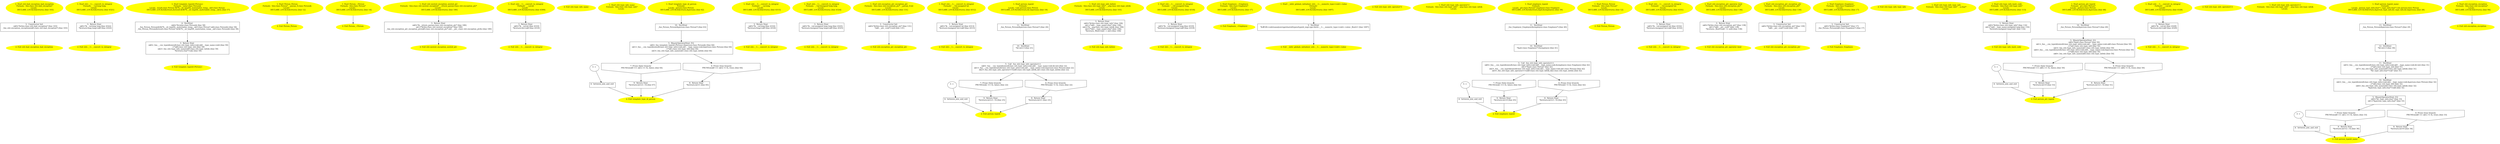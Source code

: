 /* @generated */
digraph iCFG {
"std::bad_exception_bad_exception{_ZNSt13bad_exceptionC1Ev}.ab20095a5beb332f6653ec733b7bf7e2_3" [label="3:  Constructor Init \n   n$0=*&this:class std::bad_exception* [line 103]\n  _fun_std::exception_exception(n$0:class std::bad_exception*) [line 103]\n " shape="box"]
	

	 "std::bad_exception_bad_exception{_ZNSt13bad_exceptionC1Ev}.ab20095a5beb332f6653ec733b7bf7e2_3" -> "std::bad_exception_bad_exception{_ZNSt13bad_exceptionC1Ev}.ab20095a5beb332f6653ec733b7bf7e2_2" ;
"std::bad_exception_bad_exception{_ZNSt13bad_exceptionC1Ev}.ab20095a5beb332f6653ec733b7bf7e2_2" [label="2: Exit std::bad_exception_bad_exception \n  " color=yellow style=filled]
	

"std::bad_exception_bad_exception{_ZNSt13bad_exceptionC1Ev}.ab20095a5beb332f6653ec733b7bf7e2_1" [label="1: Start std::bad_exception_bad_exception\nFormals:  this:class std::bad_exception*\nLocals:  \n   DECLARE_LOCALS(&return); [line 103]\n " color=yellow style=filled]
	

	 "std::bad_exception_bad_exception{_ZNSt13bad_exceptionC1Ev}.ab20095a5beb332f6653ec733b7bf7e2_1" -> "std::bad_exception_bad_exception{_ZNSt13bad_exceptionC1Ev}.ab20095a5beb332f6653ec733b7bf7e2_3" ;
"std::__1::__convert_to_integral{d41d8cd98f00b204e9800998ecf8427e_ZNSt3__121__convert_to_integralEx}.286c3247660b2e1d8184603d8ff6f452_3" [label="3:  Return Stmt \n   n$0=*&__val:long long [line 4322]\n  *&return:long long=n$0 [line 4322]\n " shape="box"]
	

	 "std::__1::__convert_to_integral{d41d8cd98f00b204e9800998ecf8427e_ZNSt3__121__convert_to_integralEx}.286c3247660b2e1d8184603d8ff6f452_3" -> "std::__1::__convert_to_integral{d41d8cd98f00b204e9800998ecf8427e_ZNSt3__121__convert_to_integralEx}.286c3247660b2e1d8184603d8ff6f452_2" ;
"std::__1::__convert_to_integral{d41d8cd98f00b204e9800998ecf8427e_ZNSt3__121__convert_to_integralEx}.286c3247660b2e1d8184603d8ff6f452_2" [label="2: Exit std::__1::__convert_to_integral \n  " color=yellow style=filled]
	

"std::__1::__convert_to_integral{d41d8cd98f00b204e9800998ecf8427e_ZNSt3__121__convert_to_integralEx}.286c3247660b2e1d8184603d8ff6f452_1" [label="1: Start std::__1::__convert_to_integral\nFormals:  __val:long long\nLocals:  \n   DECLARE_LOCALS(&return); [line 4321]\n " color=yellow style=filled]
	

	 "std::__1::__convert_to_integral{d41d8cd98f00b204e9800998ecf8427e_ZNSt3__121__convert_to_integralEx}.286c3247660b2e1d8184603d8ff6f452_1" -> "std::__1::__convert_to_integral{d41d8cd98f00b204e9800998ecf8427e_ZNSt3__121__convert_to_integralEx}.286c3247660b2e1d8184603d8ff6f452_3" ;
"template_typeid<Person>{d41d8cd98f00b204e9800998ecf8427e_Z15template_typeidI6PersonEPKcRKT_}.905b310923716249864512c19562f662_4" [label="4:  DeclStmt \n   n$4=*&value:class Person& [line 58]\n  _fun_Person_Person(&0$?%__sil_tmpSIL_materialize_temp__n$3:class Person*,n$4:class Person&) [line 58]\n  _fun_Person_Person(&result:class Person*,&0$?%__sil_tmpSIL_materialize_temp__n$3:class Person&) [line 58]\n " shape="box"]
	

	 "template_typeid<Person>{d41d8cd98f00b204e9800998ecf8427e_Z15template_typeidI6PersonEPKcRKT_}.905b310923716249864512c19562f662_4" -> "template_typeid<Person>{d41d8cd98f00b204e9800998ecf8427e_Z15template_typeidI6PersonEPKcRKT_}.905b310923716249864512c19562f662_3" ;
"template_typeid<Person>{d41d8cd98f00b204e9800998ecf8427e_Z15template_typeidI6PersonEPKcRKT_}.905b310923716249864512c19562f662_3" [label="3:  Return Stmt \n   n$0=_fun___cxx_typeid(sizeof(class std::type_info):void,n$0.__type_name:void) [line 59]\n  _=*n$0:class std::type_info [line 59]\n  n$2=_fun_std::type_info_name(n$0:class std::type_info&) [line 59]\n  *&return:char*=n$2 [line 59]\n " shape="box"]
	

	 "template_typeid<Person>{d41d8cd98f00b204e9800998ecf8427e_Z15template_typeidI6PersonEPKcRKT_}.905b310923716249864512c19562f662_3" -> "template_typeid<Person>{d41d8cd98f00b204e9800998ecf8427e_Z15template_typeidI6PersonEPKcRKT_}.905b310923716249864512c19562f662_2" ;
"template_typeid<Person>{d41d8cd98f00b204e9800998ecf8427e_Z15template_typeidI6PersonEPKcRKT_}.905b310923716249864512c19562f662_2" [label="2: Exit template_typeid<Person> \n  " color=yellow style=filled]
	

"template_typeid<Person>{d41d8cd98f00b204e9800998ecf8427e_Z15template_typeidI6PersonEPKcRKT_}.905b310923716249864512c19562f662_1" [label="1: Start template_typeid<Person>\nFormals:  value:class Person&\nLocals:  result:class Person 0$?%__sil_tmpSIL_materialize_temp__n$3:class Person \n   DECLARE_LOCALS(&return,&result,&0$?%__sil_tmpSIL_materialize_temp__n$3); [line 57]\n " color=yellow style=filled]
	

	 "template_typeid<Person>{d41d8cd98f00b204e9800998ecf8427e_Z15template_typeidI6PersonEPKcRKT_}.905b310923716249864512c19562f662_1" -> "template_typeid<Person>{d41d8cd98f00b204e9800998ecf8427e_Z15template_typeidI6PersonEPKcRKT_}.905b310923716249864512c19562f662_4" ;
"Person_Person{_ZN6PersonC1ERKS_}.bff7faa25cbdb6a1d25f70cb7912aaca_2" [label="2: Exit Person_Person \n  " color=yellow style=filled]
	

"Person_Person{_ZN6PersonC1ERKS_}.bff7faa25cbdb6a1d25f70cb7912aaca_1" [label="1: Start Person_Person\nFormals:  this:class Person* __param_0:class Person&\nLocals:  \n   DECLARE_LOCALS(&return); [line 12]\n " color=yellow style=filled]
	

	 "Person_Person{_ZN6PersonC1ERKS_}.bff7faa25cbdb6a1d25f70cb7912aaca_1" -> "Person_Person{_ZN6PersonC1ERKS_}.bff7faa25cbdb6a1d25f70cb7912aaca_2" ;
"Person_~Person(_ZN6PersonD0Ev).6d1543c4b90e8aa197231efa0fbc62f1_2" [label="2: Exit Person_~Person \n  " color=yellow style=filled]
	

"Person_~Person(_ZN6PersonD0Ev).6d1543c4b90e8aa197231efa0fbc62f1_1" [label="1: Start Person_~Person\nFormals:  this:class Person*\nLocals:  \n   DECLARE_LOCALS(&return); [line 14]\n " color=yellow style=filled]
	

	 "Person_~Person(_ZN6PersonD0Ev).6d1543c4b90e8aa197231efa0fbc62f1_1" -> "Person_~Person(_ZN6PersonD0Ev).6d1543c4b90e8aa197231efa0fbc62f1_2" ;
"std::nested_exception_nested_ptr(_ZNKSt16nested_exception10nested_ptrEv).12828a0743e5fd75c5b689210764dac7_3" [label="3:  Return Stmt \n   n$0=*&__return_param:class std::exception_ptr* [line 180]\n  n$1=*&this:class std::nested_exception* [line 180]\n  _fun_std::exception_ptr_exception_ptr(n$0:class std::exception_ptr*,n$1.__ptr_:class std::exception_ptr&) [line 180]\n " shape="box"]
	

	 "std::nested_exception_nested_ptr(_ZNKSt16nested_exception10nested_ptrEv).12828a0743e5fd75c5b689210764dac7_3" -> "std::nested_exception_nested_ptr(_ZNKSt16nested_exception10nested_ptrEv).12828a0743e5fd75c5b689210764dac7_2" ;
"std::nested_exception_nested_ptr(_ZNKSt16nested_exception10nested_ptrEv).12828a0743e5fd75c5b689210764dac7_2" [label="2: Exit std::nested_exception_nested_ptr \n  " color=yellow style=filled]
	

"std::nested_exception_nested_ptr(_ZNKSt16nested_exception10nested_ptrEv).12828a0743e5fd75c5b689210764dac7_1" [label="1: Start std::nested_exception_nested_ptr\nFormals:  this:class std::nested_exception* __return_param:class std::exception_ptr*\nLocals:  \n   DECLARE_LOCALS(&return); [line 180]\n " color=yellow style=filled]
	

	 "std::nested_exception_nested_ptr(_ZNKSt16nested_exception10nested_ptrEv).12828a0743e5fd75c5b689210764dac7_1" -> "std::nested_exception_nested_ptr(_ZNKSt16nested_exception10nested_ptrEv).12828a0743e5fd75c5b689210764dac7_3" ;
"std::__1::__convert_to_integral{d41d8cd98f00b204e9800998ecf8427e_ZNSt3__121__convert_to_integralEi}.65bc03ff4b5c7c87c05f0ddf70269c40_3" [label="3:  Return Stmt \n   n$0=*&__val:int [line 4310]\n  *&return:int=n$0 [line 4310]\n " shape="box"]
	

	 "std::__1::__convert_to_integral{d41d8cd98f00b204e9800998ecf8427e_ZNSt3__121__convert_to_integralEi}.65bc03ff4b5c7c87c05f0ddf70269c40_3" -> "std::__1::__convert_to_integral{d41d8cd98f00b204e9800998ecf8427e_ZNSt3__121__convert_to_integralEi}.65bc03ff4b5c7c87c05f0ddf70269c40_2" ;
"std::__1::__convert_to_integral{d41d8cd98f00b204e9800998ecf8427e_ZNSt3__121__convert_to_integralEi}.65bc03ff4b5c7c87c05f0ddf70269c40_2" [label="2: Exit std::__1::__convert_to_integral \n  " color=yellow style=filled]
	

"std::__1::__convert_to_integral{d41d8cd98f00b204e9800998ecf8427e_ZNSt3__121__convert_to_integralEi}.65bc03ff4b5c7c87c05f0ddf70269c40_1" [label="1: Start std::__1::__convert_to_integral\nFormals:  __val:int\nLocals:  \n   DECLARE_LOCALS(&return); [line 4309]\n " color=yellow style=filled]
	

	 "std::__1::__convert_to_integral{d41d8cd98f00b204e9800998ecf8427e_ZNSt3__121__convert_to_integralEi}.65bc03ff4b5c7c87c05f0ddf70269c40_1" -> "std::__1::__convert_to_integral{d41d8cd98f00b204e9800998ecf8427e_ZNSt3__121__convert_to_integralEi}.65bc03ff4b5c7c87c05f0ddf70269c40_3" ;
"std::type_info_name(_ZNKSt9type_info4nameEv).9475b9132cef28db79c2319d95093bcc_2" [label="2: Exit std::type_info_name \n  " color=yellow style=filled]
	

"std::type_info_name(_ZNKSt9type_info4nameEv).9475b9132cef28db79c2319d95093bcc_1" [label="1: Start std::type_info_name\nFormals:  this:class std::type_info*\nLocals:  \n  " color=yellow style=filled]
	

"template_type_id_person{d41d8cd98f00b204e9800998ecf8427e_Z23template_type_id_personv}.154c731fb4cc46eb6a0490070c230d19_10" [label="10:  DeclStmt \n   _fun_Person_Person(&person:class Person*) [line 63]\n " shape="box"]
	

	 "template_type_id_person{d41d8cd98f00b204e9800998ecf8427e_Z23template_type_id_personv}.154c731fb4cc46eb6a0490070c230d19_10" -> "template_type_id_person{d41d8cd98f00b204e9800998ecf8427e_Z23template_type_id_personv}.154c731fb4cc46eb6a0490070c230d19_5" ;
"template_type_id_person{d41d8cd98f00b204e9800998ecf8427e_Z23template_type_id_personv}.154c731fb4cc46eb6a0490070c230d19_9" [label="9:  Return Stmt \n   *&return:int=(1 / 0) [line 67]\n " shape="box"]
	

	 "template_type_id_person{d41d8cd98f00b204e9800998ecf8427e_Z23template_type_id_personv}.154c731fb4cc46eb6a0490070c230d19_9" -> "template_type_id_person{d41d8cd98f00b204e9800998ecf8427e_Z23template_type_id_personv}.154c731fb4cc46eb6a0490070c230d19_2" ;
"template_type_id_person{d41d8cd98f00b204e9800998ecf8427e_Z23template_type_id_personv}.154c731fb4cc46eb6a0490070c230d19_8" [label="8:  Return Stmt \n   *&return:int=1 [line 65]\n " shape="box"]
	

	 "template_type_id_person{d41d8cd98f00b204e9800998ecf8427e_Z23template_type_id_personv}.154c731fb4cc46eb6a0490070c230d19_8" -> "template_type_id_person{d41d8cd98f00b204e9800998ecf8427e_Z23template_type_id_personv}.154c731fb4cc46eb6a0490070c230d19_2" ;
"template_type_id_person{d41d8cd98f00b204e9800998ecf8427e_Z23template_type_id_personv}.154c731fb4cc46eb6a0490070c230d19_7" [label="7: Prune (false branch) \n   PRUNE(((n$0 == n$3) == 0), false); [line 64]\n " shape="invhouse"]
	

	 "template_type_id_person{d41d8cd98f00b204e9800998ecf8427e_Z23template_type_id_personv}.154c731fb4cc46eb6a0490070c230d19_7" -> "template_type_id_person{d41d8cd98f00b204e9800998ecf8427e_Z23template_type_id_personv}.154c731fb4cc46eb6a0490070c230d19_9" ;
"template_type_id_person{d41d8cd98f00b204e9800998ecf8427e_Z23template_type_id_personv}.154c731fb4cc46eb6a0490070c230d19_6" [label="6: Prune (true branch) \n   PRUNE(((n$0 == n$3) != 0), true); [line 64]\n " shape="invhouse"]
	

	 "template_type_id_person{d41d8cd98f00b204e9800998ecf8427e_Z23template_type_id_personv}.154c731fb4cc46eb6a0490070c230d19_6" -> "template_type_id_person{d41d8cd98f00b204e9800998ecf8427e_Z23template_type_id_personv}.154c731fb4cc46eb6a0490070c230d19_8" ;
"template_type_id_person{d41d8cd98f00b204e9800998ecf8427e_Z23template_type_id_personv}.154c731fb4cc46eb6a0490070c230d19_5" [label="5:  BinaryOperatorStmt: EQ \n   n$0=_fun_template_typeid<Person>(&person:class Person&) [line 64]\n  n$1=_fun___cxx_typeid(sizeof(class std::type_info):void,n$1.__type_name:void,&person:class Person) [line 64]\n  _=*n$1:class std::type_info [line 64]\n  n$3=_fun_std::type_info_name(n$1:class std::type_info&) [line 64]\n " shape="box"]
	

	 "template_type_id_person{d41d8cd98f00b204e9800998ecf8427e_Z23template_type_id_personv}.154c731fb4cc46eb6a0490070c230d19_5" -> "template_type_id_person{d41d8cd98f00b204e9800998ecf8427e_Z23template_type_id_personv}.154c731fb4cc46eb6a0490070c230d19_6" ;
	 "template_type_id_person{d41d8cd98f00b204e9800998ecf8427e_Z23template_type_id_personv}.154c731fb4cc46eb6a0490070c230d19_5" -> "template_type_id_person{d41d8cd98f00b204e9800998ecf8427e_Z23template_type_id_personv}.154c731fb4cc46eb6a0490070c230d19_7" ;
"template_type_id_person{d41d8cd98f00b204e9800998ecf8427e_Z23template_type_id_personv}.154c731fb4cc46eb6a0490070c230d19_4" [label="4:  between_join_and_exit \n  " shape="box"]
	

	 "template_type_id_person{d41d8cd98f00b204e9800998ecf8427e_Z23template_type_id_personv}.154c731fb4cc46eb6a0490070c230d19_4" -> "template_type_id_person{d41d8cd98f00b204e9800998ecf8427e_Z23template_type_id_personv}.154c731fb4cc46eb6a0490070c230d19_2" ;
"template_type_id_person{d41d8cd98f00b204e9800998ecf8427e_Z23template_type_id_personv}.154c731fb4cc46eb6a0490070c230d19_3" [label="3: + \n  " ]
	

	 "template_type_id_person{d41d8cd98f00b204e9800998ecf8427e_Z23template_type_id_personv}.154c731fb4cc46eb6a0490070c230d19_3" -> "template_type_id_person{d41d8cd98f00b204e9800998ecf8427e_Z23template_type_id_personv}.154c731fb4cc46eb6a0490070c230d19_4" ;
"template_type_id_person{d41d8cd98f00b204e9800998ecf8427e_Z23template_type_id_personv}.154c731fb4cc46eb6a0490070c230d19_2" [label="2: Exit template_type_id_person \n  " color=yellow style=filled]
	

"template_type_id_person{d41d8cd98f00b204e9800998ecf8427e_Z23template_type_id_personv}.154c731fb4cc46eb6a0490070c230d19_1" [label="1: Start template_type_id_person\nFormals: \nLocals:  person:class Person \n   DECLARE_LOCALS(&return,&person); [line 62]\n " color=yellow style=filled]
	

	 "template_type_id_person{d41d8cd98f00b204e9800998ecf8427e_Z23template_type_id_personv}.154c731fb4cc46eb6a0490070c230d19_1" -> "template_type_id_person{d41d8cd98f00b204e9800998ecf8427e_Z23template_type_id_personv}.154c731fb4cc46eb6a0490070c230d19_10" ;
"std::__1::__convert_to_integral{d41d8cd98f00b204e9800998ecf8427e_ZNSt3__121__convert_to_integralEl}.a4872a5a50db0df00a8a22cb8a916d21_3" [label="3:  Return Stmt \n   n$0=*&__val:long [line 4316]\n  *&return:long=n$0 [line 4316]\n " shape="box"]
	

	 "std::__1::__convert_to_integral{d41d8cd98f00b204e9800998ecf8427e_ZNSt3__121__convert_to_integralEl}.a4872a5a50db0df00a8a22cb8a916d21_3" -> "std::__1::__convert_to_integral{d41d8cd98f00b204e9800998ecf8427e_ZNSt3__121__convert_to_integralEl}.a4872a5a50db0df00a8a22cb8a916d21_2" ;
"std::__1::__convert_to_integral{d41d8cd98f00b204e9800998ecf8427e_ZNSt3__121__convert_to_integralEl}.a4872a5a50db0df00a8a22cb8a916d21_2" [label="2: Exit std::__1::__convert_to_integral \n  " color=yellow style=filled]
	

"std::__1::__convert_to_integral{d41d8cd98f00b204e9800998ecf8427e_ZNSt3__121__convert_to_integralEl}.a4872a5a50db0df00a8a22cb8a916d21_1" [label="1: Start std::__1::__convert_to_integral\nFormals:  __val:long\nLocals:  \n   DECLARE_LOCALS(&return); [line 4315]\n " color=yellow style=filled]
	

	 "std::__1::__convert_to_integral{d41d8cd98f00b204e9800998ecf8427e_ZNSt3__121__convert_to_integralEl}.a4872a5a50db0df00a8a22cb8a916d21_1" -> "std::__1::__convert_to_integral{d41d8cd98f00b204e9800998ecf8427e_ZNSt3__121__convert_to_integralEl}.a4872a5a50db0df00a8a22cb8a916d21_3" ;
"std::__1::__convert_to_integral{d41d8cd98f00b204e9800998ecf8427e_ZNSt3__121__convert_to_integralEy}.107767dea09906200ae3ba4020266a5f_3" [label="3:  Return Stmt \n   n$0=*&__val:unsigned long long [line 4325]\n  *&return:unsigned long long=n$0 [line 4325]\n " shape="box"]
	

	 "std::__1::__convert_to_integral{d41d8cd98f00b204e9800998ecf8427e_ZNSt3__121__convert_to_integralEy}.107767dea09906200ae3ba4020266a5f_3" -> "std::__1::__convert_to_integral{d41d8cd98f00b204e9800998ecf8427e_ZNSt3__121__convert_to_integralEy}.107767dea09906200ae3ba4020266a5f_2" ;
"std::__1::__convert_to_integral{d41d8cd98f00b204e9800998ecf8427e_ZNSt3__121__convert_to_integralEy}.107767dea09906200ae3ba4020266a5f_2" [label="2: Exit std::__1::__convert_to_integral \n  " color=yellow style=filled]
	

"std::__1::__convert_to_integral{d41d8cd98f00b204e9800998ecf8427e_ZNSt3__121__convert_to_integralEy}.107767dea09906200ae3ba4020266a5f_1" [label="1: Start std::__1::__convert_to_integral\nFormals:  __val:unsigned long long\nLocals:  \n   DECLARE_LOCALS(&return); [line 4324]\n " color=yellow style=filled]
	

	 "std::__1::__convert_to_integral{d41d8cd98f00b204e9800998ecf8427e_ZNSt3__121__convert_to_integralEy}.107767dea09906200ae3ba4020266a5f_1" -> "std::__1::__convert_to_integral{d41d8cd98f00b204e9800998ecf8427e_ZNSt3__121__convert_to_integralEy}.107767dea09906200ae3ba4020266a5f_3" ;
"std::exception_ptr_exception_ptr{_ZNSt13exception_ptrC1EDn}.19d4da1cf9eeb4045287e4acc86a971c_3" [label="3:  Constructor Init \n   n$0=*&this:class std::exception_ptr* [line 131]\n  *n$0.__ptr_:void*=null [line 131]\n " shape="box"]
	

	 "std::exception_ptr_exception_ptr{_ZNSt13exception_ptrC1EDn}.19d4da1cf9eeb4045287e4acc86a971c_3" -> "std::exception_ptr_exception_ptr{_ZNSt13exception_ptrC1EDn}.19d4da1cf9eeb4045287e4acc86a971c_2" ;
"std::exception_ptr_exception_ptr{_ZNSt13exception_ptrC1EDn}.19d4da1cf9eeb4045287e4acc86a971c_2" [label="2: Exit std::exception_ptr_exception_ptr \n  " color=yellow style=filled]
	

"std::exception_ptr_exception_ptr{_ZNSt13exception_ptrC1EDn}.19d4da1cf9eeb4045287e4acc86a971c_1" [label="1: Start std::exception_ptr_exception_ptr\nFormals:  this:class std::exception_ptr* __param_0:int\nLocals:  \n   DECLARE_LOCALS(&return); [line 131]\n " color=yellow style=filled]
	

	 "std::exception_ptr_exception_ptr{_ZNSt13exception_ptrC1EDn}.19d4da1cf9eeb4045287e4acc86a971c_1" -> "std::exception_ptr_exception_ptr{_ZNSt13exception_ptrC1EDn}.19d4da1cf9eeb4045287e4acc86a971c_3" ;
"std::__1::__convert_to_integral{d41d8cd98f00b204e9800998ecf8427e_ZNSt3__121__convert_to_integralEj}.c1ea8052a0274e72f3c3e5e76298d994_3" [label="3:  Return Stmt \n   n$0=*&__val:unsigned int [line 4313]\n  *&return:unsigned int=n$0 [line 4313]\n " shape="box"]
	

	 "std::__1::__convert_to_integral{d41d8cd98f00b204e9800998ecf8427e_ZNSt3__121__convert_to_integralEj}.c1ea8052a0274e72f3c3e5e76298d994_3" -> "std::__1::__convert_to_integral{d41d8cd98f00b204e9800998ecf8427e_ZNSt3__121__convert_to_integralEj}.c1ea8052a0274e72f3c3e5e76298d994_2" ;
"std::__1::__convert_to_integral{d41d8cd98f00b204e9800998ecf8427e_ZNSt3__121__convert_to_integralEj}.c1ea8052a0274e72f3c3e5e76298d994_2" [label="2: Exit std::__1::__convert_to_integral \n  " color=yellow style=filled]
	

"std::__1::__convert_to_integral{d41d8cd98f00b204e9800998ecf8427e_ZNSt3__121__convert_to_integralEj}.c1ea8052a0274e72f3c3e5e76298d994_1" [label="1: Start std::__1::__convert_to_integral\nFormals:  __val:unsigned int\nLocals:  \n   DECLARE_LOCALS(&return); [line 4312]\n " color=yellow style=filled]
	

	 "std::__1::__convert_to_integral{d41d8cd98f00b204e9800998ecf8427e_ZNSt3__121__convert_to_integralEj}.c1ea8052a0274e72f3c3e5e76298d994_1" -> "std::__1::__convert_to_integral{d41d8cd98f00b204e9800998ecf8427e_ZNSt3__121__convert_to_integralEj}.c1ea8052a0274e72f3c3e5e76298d994_3" ;
"person_typeid{d41d8cd98f00b204e9800998ecf8427e_Z13person_typeidv}.947f8ab92cf92615282cb8a1dc21e1db_11" [label="11:  DeclStmt \n   _fun_Person_Person(&person:class Person*) [line 20]\n " shape="box"]
	

	 "person_typeid{d41d8cd98f00b204e9800998ecf8427e_Z13person_typeidv}.947f8ab92cf92615282cb8a1dc21e1db_11" -> "person_typeid{d41d8cd98f00b204e9800998ecf8427e_Z13person_typeidv}.947f8ab92cf92615282cb8a1dc21e1db_10" ;
"person_typeid{d41d8cd98f00b204e9800998ecf8427e_Z13person_typeidv}.947f8ab92cf92615282cb8a1dc21e1db_10" [label="10:  DeclStmt \n   *&t:int=3 [line 21]\n " shape="box"]
	

	 "person_typeid{d41d8cd98f00b204e9800998ecf8427e_Z13person_typeidv}.947f8ab92cf92615282cb8a1dc21e1db_10" -> "person_typeid{d41d8cd98f00b204e9800998ecf8427e_Z13person_typeidv}.947f8ab92cf92615282cb8a1dc21e1db_5" ;
"person_typeid{d41d8cd98f00b204e9800998ecf8427e_Z13person_typeidv}.947f8ab92cf92615282cb8a1dc21e1db_9" [label="9:  Return Stmt \n   *&return:int=(1 / 0) [line 25]\n " shape="box"]
	

	 "person_typeid{d41d8cd98f00b204e9800998ecf8427e_Z13person_typeidv}.947f8ab92cf92615282cb8a1dc21e1db_9" -> "person_typeid{d41d8cd98f00b204e9800998ecf8427e_Z13person_typeidv}.947f8ab92cf92615282cb8a1dc21e1db_2" ;
"person_typeid{d41d8cd98f00b204e9800998ecf8427e_Z13person_typeidv}.947f8ab92cf92615282cb8a1dc21e1db_8" [label="8:  Return Stmt \n   *&return:int=1 [line 23]\n " shape="box"]
	

	 "person_typeid{d41d8cd98f00b204e9800998ecf8427e_Z13person_typeidv}.947f8ab92cf92615282cb8a1dc21e1db_8" -> "person_typeid{d41d8cd98f00b204e9800998ecf8427e_Z13person_typeidv}.947f8ab92cf92615282cb8a1dc21e1db_2" ;
"person_typeid{d41d8cd98f00b204e9800998ecf8427e_Z13person_typeidv}.947f8ab92cf92615282cb8a1dc21e1db_7" [label="7: Prune (false branch) \n   PRUNE((n$2 == 0), false); [line 22]\n " shape="invhouse"]
	

	 "person_typeid{d41d8cd98f00b204e9800998ecf8427e_Z13person_typeidv}.947f8ab92cf92615282cb8a1dc21e1db_7" -> "person_typeid{d41d8cd98f00b204e9800998ecf8427e_Z13person_typeidv}.947f8ab92cf92615282cb8a1dc21e1db_9" ;
"person_typeid{d41d8cd98f00b204e9800998ecf8427e_Z13person_typeidv}.947f8ab92cf92615282cb8a1dc21e1db_6" [label="6: Prune (true branch) \n   PRUNE((n$2 != 0), true); [line 22]\n " shape="invhouse"]
	

	 "person_typeid{d41d8cd98f00b204e9800998ecf8427e_Z13person_typeidv}.947f8ab92cf92615282cb8a1dc21e1db_6" -> "person_typeid{d41d8cd98f00b204e9800998ecf8427e_Z13person_typeidv}.947f8ab92cf92615282cb8a1dc21e1db_8" ;
"person_typeid{d41d8cd98f00b204e9800998ecf8427e_Z13person_typeidv}.947f8ab92cf92615282cb8a1dc21e1db_5" [label="5:  Call _fun_std::type_info_operator== \n   n$0=_fun___cxx_typeid(sizeof(class std::type_info):void,n$0.__type_name:void,&t:int) [line 22]\n  n$1=_fun___cxx_typeid(sizeof(class std::type_info):void,n$1.__type_name:void,&person:class Person) [line 22]\n  n$2=_fun_std::type_info_operator==(n$0:class std::type_info&,n$1:class std::type_info&) [line 22]\n " shape="box"]
	

	 "person_typeid{d41d8cd98f00b204e9800998ecf8427e_Z13person_typeidv}.947f8ab92cf92615282cb8a1dc21e1db_5" -> "person_typeid{d41d8cd98f00b204e9800998ecf8427e_Z13person_typeidv}.947f8ab92cf92615282cb8a1dc21e1db_6" ;
	 "person_typeid{d41d8cd98f00b204e9800998ecf8427e_Z13person_typeidv}.947f8ab92cf92615282cb8a1dc21e1db_5" -> "person_typeid{d41d8cd98f00b204e9800998ecf8427e_Z13person_typeidv}.947f8ab92cf92615282cb8a1dc21e1db_7" ;
"person_typeid{d41d8cd98f00b204e9800998ecf8427e_Z13person_typeidv}.947f8ab92cf92615282cb8a1dc21e1db_4" [label="4:  between_join_and_exit \n  " shape="box"]
	

	 "person_typeid{d41d8cd98f00b204e9800998ecf8427e_Z13person_typeidv}.947f8ab92cf92615282cb8a1dc21e1db_4" -> "person_typeid{d41d8cd98f00b204e9800998ecf8427e_Z13person_typeidv}.947f8ab92cf92615282cb8a1dc21e1db_2" ;
"person_typeid{d41d8cd98f00b204e9800998ecf8427e_Z13person_typeidv}.947f8ab92cf92615282cb8a1dc21e1db_3" [label="3: + \n  " ]
	

	 "person_typeid{d41d8cd98f00b204e9800998ecf8427e_Z13person_typeidv}.947f8ab92cf92615282cb8a1dc21e1db_3" -> "person_typeid{d41d8cd98f00b204e9800998ecf8427e_Z13person_typeidv}.947f8ab92cf92615282cb8a1dc21e1db_4" ;
"person_typeid{d41d8cd98f00b204e9800998ecf8427e_Z13person_typeidv}.947f8ab92cf92615282cb8a1dc21e1db_2" [label="2: Exit person_typeid \n  " color=yellow style=filled]
	

"person_typeid{d41d8cd98f00b204e9800998ecf8427e_Z13person_typeidv}.947f8ab92cf92615282cb8a1dc21e1db_1" [label="1: Start person_typeid\nFormals: \nLocals:  t:int person:class Person \n   DECLARE_LOCALS(&return,&t,&person); [line 19]\n " color=yellow style=filled]
	

	 "person_typeid{d41d8cd98f00b204e9800998ecf8427e_Z13person_typeidv}.947f8ab92cf92615282cb8a1dc21e1db_1" -> "person_typeid{d41d8cd98f00b204e9800998ecf8427e_Z13person_typeidv}.947f8ab92cf92615282cb8a1dc21e1db_11" ;
"std::type_info_before(_ZNKSt9type_info6beforeERKS_).dc2365171f5e9140ffae023fccef2da0_3" [label="3:  Return Stmt \n   n$0=*&this:class std::type_info* [line 106]\n  n$1=*n$0.__type_name:char* [line 106]\n  n$2=*&__arg:class std::type_info& [line 106]\n  n$3=*n$2.__type_name:char* [line 106]\n  *&return:_Bool=(n$1 < n$3) [line 106]\n " shape="box"]
	

	 "std::type_info_before(_ZNKSt9type_info6beforeERKS_).dc2365171f5e9140ffae023fccef2da0_3" -> "std::type_info_before(_ZNKSt9type_info6beforeERKS_).dc2365171f5e9140ffae023fccef2da0_2" ;
"std::type_info_before(_ZNKSt9type_info6beforeERKS_).dc2365171f5e9140ffae023fccef2da0_2" [label="2: Exit std::type_info_before \n  " color=yellow style=filled]
	

"std::type_info_before(_ZNKSt9type_info6beforeERKS_).dc2365171f5e9140ffae023fccef2da0_1" [label="1: Start std::type_info_before\nFormals:  this:class std::type_info* __arg:class std::type_info&\nLocals:  \n   DECLARE_LOCALS(&return); [line 103]\n " color=yellow style=filled]
	

	 "std::type_info_before(_ZNKSt9type_info6beforeERKS_).dc2365171f5e9140ffae023fccef2da0_1" -> "std::type_info_before(_ZNKSt9type_info6beforeERKS_).dc2365171f5e9140ffae023fccef2da0_3" ;
"std::__1::__convert_to_integral{d41d8cd98f00b204e9800998ecf8427e_ZNSt3__121__convert_to_integralEm}.8aa64ebbd1a4ca322418eee8c80dfd72_3" [label="3:  Return Stmt \n   n$0=*&__val:unsigned long [line 4319]\n  *&return:unsigned long=n$0 [line 4319]\n " shape="box"]
	

	 "std::__1::__convert_to_integral{d41d8cd98f00b204e9800998ecf8427e_ZNSt3__121__convert_to_integralEm}.8aa64ebbd1a4ca322418eee8c80dfd72_3" -> "std::__1::__convert_to_integral{d41d8cd98f00b204e9800998ecf8427e_ZNSt3__121__convert_to_integralEm}.8aa64ebbd1a4ca322418eee8c80dfd72_2" ;
"std::__1::__convert_to_integral{d41d8cd98f00b204e9800998ecf8427e_ZNSt3__121__convert_to_integralEm}.8aa64ebbd1a4ca322418eee8c80dfd72_2" [label="2: Exit std::__1::__convert_to_integral \n  " color=yellow style=filled]
	

"std::__1::__convert_to_integral{d41d8cd98f00b204e9800998ecf8427e_ZNSt3__121__convert_to_integralEm}.8aa64ebbd1a4ca322418eee8c80dfd72_1" [label="1: Start std::__1::__convert_to_integral\nFormals:  __val:unsigned long\nLocals:  \n   DECLARE_LOCALS(&return); [line 4318]\n " color=yellow style=filled]
	

	 "std::__1::__convert_to_integral{d41d8cd98f00b204e9800998ecf8427e_ZNSt3__121__convert_to_integralEm}.8aa64ebbd1a4ca322418eee8c80dfd72_1" -> "std::__1::__convert_to_integral{d41d8cd98f00b204e9800998ecf8427e_ZNSt3__121__convert_to_integralEm}.8aa64ebbd1a4ca322418eee8c80dfd72_3" ;
"Employee_~Employee(_ZN6PersonD0Ev).74f3bba15ec35ceae1c235a49d9fbfbd_2" [label="2: Exit Employee_~Employee \n  " color=yellow style=filled]
	

"Employee_~Employee(_ZN6PersonD0Ev).74f3bba15ec35ceae1c235a49d9fbfbd_1" [label="1: Start Employee_~Employee\nFormals:  this:class Employee*\nLocals:  \n   DECLARE_LOCALS(&return); [line 17]\n " color=yellow style=filled]
	

	 "Employee_~Employee(_ZN6PersonD0Ev).74f3bba15ec35ceae1c235a49d9fbfbd_1" -> "Employee_~Employee(_ZN6PersonD0Ev).74f3bba15ec35ceae1c235a49d9fbfbd_2" ;
"__infer_globals_initializer_std::__1::__numeric_type<void>::value.57c383a785ca57f6432142c6cac8d773_3" [label="3:  DeclStmt \n   *&#GB<codetoanalyze/cpp/shared/types/typeid_expr.cpp>$std::__1::__numeric_type<void>::value:_Bool=1 [line 1697]\n " shape="box"]
	

	 "__infer_globals_initializer_std::__1::__numeric_type<void>::value.57c383a785ca57f6432142c6cac8d773_3" -> "__infer_globals_initializer_std::__1::__numeric_type<void>::value.57c383a785ca57f6432142c6cac8d773_2" ;
"__infer_globals_initializer_std::__1::__numeric_type<void>::value.57c383a785ca57f6432142c6cac8d773_2" [label="2: Exit __infer_globals_initializer_std::__1::__numeric_type<void>::value \n  " color=yellow style=filled]
	

"__infer_globals_initializer_std::__1::__numeric_type<void>::value.57c383a785ca57f6432142c6cac8d773_1" [label="1: Start __infer_globals_initializer_std::__1::__numeric_type<void>::value\nFormals: \nLocals:  \n   DECLARE_LOCALS(&return); [line 1697]\n " color=yellow style=filled]
	

	 "__infer_globals_initializer_std::__1::__numeric_type<void>::value.57c383a785ca57f6432142c6cac8d773_1" -> "__infer_globals_initializer_std::__1::__numeric_type<void>::value.57c383a785ca57f6432142c6cac8d773_3" ;
"std::type_info_operator!=(_ZNKSt9type_infoneERKS_).16d0b521ed5f4f7105eca4b3e651b321_2" [label="2: Exit std::type_info_operator!= \n  " color=yellow style=filled]
	

"std::type_info_operator!=(_ZNKSt9type_infoneERKS_).16d0b521ed5f4f7105eca4b3e651b321_1" [label="1: Start std::type_info_operator!=\nFormals:  this:class std::type_info* __arg:class std::type_info&\nLocals:  \n  " color=yellow style=filled]
	

"employee_typeid{d41d8cd98f00b204e9800998ecf8427e_Z15employee_typeidv}.a6ddf647ca3a238463e9f2e7a00357ed_11" [label="11:  DeclStmt \n   _fun_Employee_Employee(&employee:class Employee*) [line 40]\n " shape="box"]
	

	 "employee_typeid{d41d8cd98f00b204e9800998ecf8427e_Z15employee_typeidv}.a6ddf647ca3a238463e9f2e7a00357ed_11" -> "employee_typeid{d41d8cd98f00b204e9800998ecf8427e_Z15employee_typeidv}.a6ddf647ca3a238463e9f2e7a00357ed_10" ;
"employee_typeid{d41d8cd98f00b204e9800998ecf8427e_Z15employee_typeidv}.a6ddf647ca3a238463e9f2e7a00357ed_10" [label="10:  DeclStmt \n   *&ptr:class Employee*=&employee [line 41]\n " shape="box"]
	

	 "employee_typeid{d41d8cd98f00b204e9800998ecf8427e_Z15employee_typeidv}.a6ddf647ca3a238463e9f2e7a00357ed_10" -> "employee_typeid{d41d8cd98f00b204e9800998ecf8427e_Z15employee_typeidv}.a6ddf647ca3a238463e9f2e7a00357ed_5" ;
"employee_typeid{d41d8cd98f00b204e9800998ecf8427e_Z15employee_typeidv}.a6ddf647ca3a238463e9f2e7a00357ed_9" [label="9:  Return Stmt \n   *&return:int=0 [line 45]\n " shape="box"]
	

	 "employee_typeid{d41d8cd98f00b204e9800998ecf8427e_Z15employee_typeidv}.a6ddf647ca3a238463e9f2e7a00357ed_9" -> "employee_typeid{d41d8cd98f00b204e9800998ecf8427e_Z15employee_typeidv}.a6ddf647ca3a238463e9f2e7a00357ed_2" ;
"employee_typeid{d41d8cd98f00b204e9800998ecf8427e_Z15employee_typeidv}.a6ddf647ca3a238463e9f2e7a00357ed_8" [label="8:  Return Stmt \n   *&return:int=(1 / 0) [line 43]\n " shape="box"]
	

	 "employee_typeid{d41d8cd98f00b204e9800998ecf8427e_Z15employee_typeidv}.a6ddf647ca3a238463e9f2e7a00357ed_8" -> "employee_typeid{d41d8cd98f00b204e9800998ecf8427e_Z15employee_typeidv}.a6ddf647ca3a238463e9f2e7a00357ed_2" ;
"employee_typeid{d41d8cd98f00b204e9800998ecf8427e_Z15employee_typeidv}.a6ddf647ca3a238463e9f2e7a00357ed_7" [label="7: Prune (false branch) \n   PRUNE((n$3 == 0), false); [line 42]\n " shape="invhouse"]
	

	 "employee_typeid{d41d8cd98f00b204e9800998ecf8427e_Z15employee_typeidv}.a6ddf647ca3a238463e9f2e7a00357ed_7" -> "employee_typeid{d41d8cd98f00b204e9800998ecf8427e_Z15employee_typeidv}.a6ddf647ca3a238463e9f2e7a00357ed_9" ;
"employee_typeid{d41d8cd98f00b204e9800998ecf8427e_Z15employee_typeidv}.a6ddf647ca3a238463e9f2e7a00357ed_6" [label="6: Prune (true branch) \n   PRUNE((n$3 != 0), true); [line 42]\n " shape="invhouse"]
	

	 "employee_typeid{d41d8cd98f00b204e9800998ecf8427e_Z15employee_typeidv}.a6ddf647ca3a238463e9f2e7a00357ed_6" -> "employee_typeid{d41d8cd98f00b204e9800998ecf8427e_Z15employee_typeidv}.a6ddf647ca3a238463e9f2e7a00357ed_8" ;
"employee_typeid{d41d8cd98f00b204e9800998ecf8427e_Z15employee_typeidv}.a6ddf647ca3a238463e9f2e7a00357ed_5" [label="5:  Call _fun_std::type_info_operator== \n   n$0=_fun___cxx_typeid(sizeof(class std::type_info):void,n$0.__type_name:void,&employee:class Employee) [line 42]\n  n$1=*&ptr:class Person* [line 42]\n  n$2=_fun___cxx_typeid(sizeof(class std::type_info):void,n$2.__type_name:void,n$1:class Person) [line 42]\n  n$3=_fun_std::type_info_operator==(n$0:class std::type_info&,n$2:class std::type_info&) [line 42]\n " shape="box"]
	

	 "employee_typeid{d41d8cd98f00b204e9800998ecf8427e_Z15employee_typeidv}.a6ddf647ca3a238463e9f2e7a00357ed_5" -> "employee_typeid{d41d8cd98f00b204e9800998ecf8427e_Z15employee_typeidv}.a6ddf647ca3a238463e9f2e7a00357ed_6" ;
	 "employee_typeid{d41d8cd98f00b204e9800998ecf8427e_Z15employee_typeidv}.a6ddf647ca3a238463e9f2e7a00357ed_5" -> "employee_typeid{d41d8cd98f00b204e9800998ecf8427e_Z15employee_typeidv}.a6ddf647ca3a238463e9f2e7a00357ed_7" ;
"employee_typeid{d41d8cd98f00b204e9800998ecf8427e_Z15employee_typeidv}.a6ddf647ca3a238463e9f2e7a00357ed_4" [label="4:  between_join_and_exit \n  " shape="box"]
	

	 "employee_typeid{d41d8cd98f00b204e9800998ecf8427e_Z15employee_typeidv}.a6ddf647ca3a238463e9f2e7a00357ed_4" -> "employee_typeid{d41d8cd98f00b204e9800998ecf8427e_Z15employee_typeidv}.a6ddf647ca3a238463e9f2e7a00357ed_2" ;
"employee_typeid{d41d8cd98f00b204e9800998ecf8427e_Z15employee_typeidv}.a6ddf647ca3a238463e9f2e7a00357ed_3" [label="3: + \n  " ]
	

	 "employee_typeid{d41d8cd98f00b204e9800998ecf8427e_Z15employee_typeidv}.a6ddf647ca3a238463e9f2e7a00357ed_3" -> "employee_typeid{d41d8cd98f00b204e9800998ecf8427e_Z15employee_typeidv}.a6ddf647ca3a238463e9f2e7a00357ed_4" ;
"employee_typeid{d41d8cd98f00b204e9800998ecf8427e_Z15employee_typeidv}.a6ddf647ca3a238463e9f2e7a00357ed_2" [label="2: Exit employee_typeid \n  " color=yellow style=filled]
	

"employee_typeid{d41d8cd98f00b204e9800998ecf8427e_Z15employee_typeidv}.a6ddf647ca3a238463e9f2e7a00357ed_1" [label="1: Start employee_typeid\nFormals: \nLocals:  ptr:class Person* employee:class Employee \n   DECLARE_LOCALS(&return,&ptr,&employee); [line 39]\n " color=yellow style=filled]
	

	 "employee_typeid{d41d8cd98f00b204e9800998ecf8427e_Z15employee_typeidv}.a6ddf647ca3a238463e9f2e7a00357ed_1" -> "employee_typeid{d41d8cd98f00b204e9800998ecf8427e_Z15employee_typeidv}.a6ddf647ca3a238463e9f2e7a00357ed_11" ;
"Person_Person{_ZN6PersonC1Ev}.eae7ac90d0b106ac1ffce8f205a2d898_2" [label="2: Exit Person_Person \n  " color=yellow style=filled]
	

"Person_Person{_ZN6PersonC1Ev}.eae7ac90d0b106ac1ffce8f205a2d898_1" [label="1: Start Person_Person\nFormals:  this:class Person*\nLocals:  \n   DECLARE_LOCALS(&return); [line 12]\n " color=yellow style=filled]
	

	 "Person_Person{_ZN6PersonC1Ev}.eae7ac90d0b106ac1ffce8f205a2d898_1" -> "Person_Person{_ZN6PersonC1Ev}.eae7ac90d0b106ac1ffce8f205a2d898_2" ;
"std::__1::__convert_to_integral{d41d8cd98f00b204e9800998ecf8427e_ZNSt3__121__convert_to_integralEo}.ea63971267d44b573f5b71db4f63f67c_3" [label="3:  Return Stmt \n   n$0=*&__val:unsigned int [line 4332]\n  *&return:unsigned int=n$0 [line 4332]\n " shape="box"]
	

	 "std::__1::__convert_to_integral{d41d8cd98f00b204e9800998ecf8427e_ZNSt3__121__convert_to_integralEo}.ea63971267d44b573f5b71db4f63f67c_3" -> "std::__1::__convert_to_integral{d41d8cd98f00b204e9800998ecf8427e_ZNSt3__121__convert_to_integralEo}.ea63971267d44b573f5b71db4f63f67c_2" ;
"std::__1::__convert_to_integral{d41d8cd98f00b204e9800998ecf8427e_ZNSt3__121__convert_to_integralEo}.ea63971267d44b573f5b71db4f63f67c_2" [label="2: Exit std::__1::__convert_to_integral \n  " color=yellow style=filled]
	

"std::__1::__convert_to_integral{d41d8cd98f00b204e9800998ecf8427e_ZNSt3__121__convert_to_integralEo}.ea63971267d44b573f5b71db4f63f67c_1" [label="1: Start std::__1::__convert_to_integral\nFormals:  __val:unsigned int\nLocals:  \n   DECLARE_LOCALS(&return); [line 4331]\n " color=yellow style=filled]
	

	 "std::__1::__convert_to_integral{d41d8cd98f00b204e9800998ecf8427e_ZNSt3__121__convert_to_integralEo}.ea63971267d44b573f5b71db4f63f67c_1" -> "std::__1::__convert_to_integral{d41d8cd98f00b204e9800998ecf8427e_ZNSt3__121__convert_to_integralEo}.ea63971267d44b573f5b71db4f63f67c_3" ;
"std::exception_ptr_operator_bool(_ZNKSt13exception_ptrcvbEv).c9db5a2ded6ab67a25c6ff043ae93f6b_3" [label="3:  Return Stmt \n   n$0=*&this:class std::exception_ptr* [line 138]\n  n$1=*n$0.__ptr_:void* [line 138]\n  *&return:_Bool=(n$1 != null) [line 138]\n " shape="box"]
	

	 "std::exception_ptr_operator_bool(_ZNKSt13exception_ptrcvbEv).c9db5a2ded6ab67a25c6ff043ae93f6b_3" -> "std::exception_ptr_operator_bool(_ZNKSt13exception_ptrcvbEv).c9db5a2ded6ab67a25c6ff043ae93f6b_2" ;
"std::exception_ptr_operator_bool(_ZNKSt13exception_ptrcvbEv).c9db5a2ded6ab67a25c6ff043ae93f6b_2" [label="2: Exit std::exception_ptr_operator_bool \n  " color=yellow style=filled]
	

"std::exception_ptr_operator_bool(_ZNKSt13exception_ptrcvbEv).c9db5a2ded6ab67a25c6ff043ae93f6b_1" [label="1: Start std::exception_ptr_operator_bool\nFormals:  this:class std::exception_ptr*\nLocals:  \n   DECLARE_LOCALS(&return); [line 136]\n " color=yellow style=filled]
	

	 "std::exception_ptr_operator_bool(_ZNKSt13exception_ptrcvbEv).c9db5a2ded6ab67a25c6ff043ae93f6b_1" -> "std::exception_ptr_operator_bool(_ZNKSt13exception_ptrcvbEv).c9db5a2ded6ab67a25c6ff043ae93f6b_3" ;
"std::exception_ptr_exception_ptr{_ZNSt13exception_ptrC1Ev}.b75c8b23eb693a539de1c8e713bd6159_3" [label="3:  Constructor Init \n   n$0=*&this:class std::exception_ptr* [line 130]\n  *n$0.__ptr_:void*=null [line 130]\n " shape="box"]
	

	 "std::exception_ptr_exception_ptr{_ZNSt13exception_ptrC1Ev}.b75c8b23eb693a539de1c8e713bd6159_3" -> "std::exception_ptr_exception_ptr{_ZNSt13exception_ptrC1Ev}.b75c8b23eb693a539de1c8e713bd6159_2" ;
"std::exception_ptr_exception_ptr{_ZNSt13exception_ptrC1Ev}.b75c8b23eb693a539de1c8e713bd6159_2" [label="2: Exit std::exception_ptr_exception_ptr \n  " color=yellow style=filled]
	

"std::exception_ptr_exception_ptr{_ZNSt13exception_ptrC1Ev}.b75c8b23eb693a539de1c8e713bd6159_1" [label="1: Start std::exception_ptr_exception_ptr\nFormals:  this:class std::exception_ptr*\nLocals:  \n   DECLARE_LOCALS(&return); [line 130]\n " color=yellow style=filled]
	

	 "std::exception_ptr_exception_ptr{_ZNSt13exception_ptrC1Ev}.b75c8b23eb693a539de1c8e713bd6159_1" -> "std::exception_ptr_exception_ptr{_ZNSt13exception_ptrC1Ev}.b75c8b23eb693a539de1c8e713bd6159_3" ;
"Employee_Employee{_ZN8EmployeeC1Ev}.8b47d9020cb20c3e26cb30f5dc973de0_3" [label="3:  Constructor Init \n   n$0=*&this:class Employee* [line 17]\n  _fun_Person_Person(n$0:class Employee*) [line 17]\n " shape="box"]
	

	 "Employee_Employee{_ZN8EmployeeC1Ev}.8b47d9020cb20c3e26cb30f5dc973de0_3" -> "Employee_Employee{_ZN8EmployeeC1Ev}.8b47d9020cb20c3e26cb30f5dc973de0_2" ;
"Employee_Employee{_ZN8EmployeeC1Ev}.8b47d9020cb20c3e26cb30f5dc973de0_2" [label="2: Exit Employee_Employee \n  " color=yellow style=filled]
	

"Employee_Employee{_ZN8EmployeeC1Ev}.8b47d9020cb20c3e26cb30f5dc973de0_1" [label="1: Start Employee_Employee\nFormals:  this:class Employee*\nLocals:  \n   DECLARE_LOCALS(&return); [line 17]\n " color=yellow style=filled]
	

	 "Employee_Employee{_ZN8EmployeeC1Ev}.8b47d9020cb20c3e26cb30f5dc973de0_1" -> "Employee_Employee{_ZN8EmployeeC1Ev}.8b47d9020cb20c3e26cb30f5dc973de0_3" ;
"std::type_info_type_info{_ZNSt9type_infoC1EPKc}.a2eb9aea818117ad3086a671d89f134d_2" [label="2: Exit std::type_info_type_info \n  " color=yellow style=filled]
	

"std::type_info_type_info{_ZNSt9type_infoC1EPKc}.a2eb9aea818117ad3086a671d89f134d_1" [label="1: Start std::type_info_type_info\nFormals:  this:class std::type_info* __n:char*\nLocals:  \n  " color=yellow style=filled]
	

"std::type_info_hash_code(_ZNKSt9type_info9hash_codeEv).7cc885ab73e68bba8f410b0cb1cdb687_3" [label="3:  Return Stmt \n   n$0=*&this:class std::type_info* [line 116]\n  n$1=*n$0.__type_name:unsigned long [line 116]\n  *&return:unsigned long=n$1 [line 116]\n " shape="box"]
	

	 "std::type_info_hash_code(_ZNKSt9type_info9hash_codeEv).7cc885ab73e68bba8f410b0cb1cdb687_3" -> "std::type_info_hash_code(_ZNKSt9type_info9hash_codeEv).7cc885ab73e68bba8f410b0cb1cdb687_2" ;
"std::type_info_hash_code(_ZNKSt9type_info9hash_codeEv).7cc885ab73e68bba8f410b0cb1cdb687_2" [label="2: Exit std::type_info_hash_code \n  " color=yellow style=filled]
	

"std::type_info_hash_code(_ZNKSt9type_info9hash_codeEv).7cc885ab73e68bba8f410b0cb1cdb687_1" [label="1: Start std::type_info_hash_code\nFormals:  this:class std::type_info*\nLocals:  \n   DECLARE_LOCALS(&return); [line 113]\n " color=yellow style=filled]
	

	 "std::type_info_hash_code(_ZNKSt9type_info9hash_codeEv).7cc885ab73e68bba8f410b0cb1cdb687_1" -> "std::type_info_hash_code(_ZNKSt9type_info9hash_codeEv).7cc885ab73e68bba8f410b0cb1cdb687_3" ;
"person_ptr_typeid{d41d8cd98f00b204e9800998ecf8427e_Z17person_ptr_typeidP6Person}.6bb28dca3178f0fdd15c7c17fa602118_10" [label="10:  DeclStmt \n   _fun_Person_Person(&person:class Person*) [line 49]\n " shape="box"]
	

	 "person_ptr_typeid{d41d8cd98f00b204e9800998ecf8427e_Z17person_ptr_typeidP6Person}.6bb28dca3178f0fdd15c7c17fa602118_10" -> "person_ptr_typeid{d41d8cd98f00b204e9800998ecf8427e_Z17person_ptr_typeidP6Person}.6bb28dca3178f0fdd15c7c17fa602118_5" ;
"person_ptr_typeid{d41d8cd98f00b204e9800998ecf8427e_Z17person_ptr_typeidP6Person}.6bb28dca3178f0fdd15c7c17fa602118_9" [label="9:  Return Stmt \n   *&return:int=0 [line 53]\n " shape="box"]
	

	 "person_ptr_typeid{d41d8cd98f00b204e9800998ecf8427e_Z17person_ptr_typeidP6Person}.6bb28dca3178f0fdd15c7c17fa602118_9" -> "person_ptr_typeid{d41d8cd98f00b204e9800998ecf8427e_Z17person_ptr_typeidP6Person}.6bb28dca3178f0fdd15c7c17fa602118_2" ;
"person_ptr_typeid{d41d8cd98f00b204e9800998ecf8427e_Z17person_ptr_typeidP6Person}.6bb28dca3178f0fdd15c7c17fa602118_8" [label="8:  Return Stmt \n   *&return:int=(1 / 0) [line 51]\n " shape="box"]
	

	 "person_ptr_typeid{d41d8cd98f00b204e9800998ecf8427e_Z17person_ptr_typeidP6Person}.6bb28dca3178f0fdd15c7c17fa602118_8" -> "person_ptr_typeid{d41d8cd98f00b204e9800998ecf8427e_Z17person_ptr_typeidP6Person}.6bb28dca3178f0fdd15c7c17fa602118_2" ;
"person_ptr_typeid{d41d8cd98f00b204e9800998ecf8427e_Z17person_ptr_typeidP6Person}.6bb28dca3178f0fdd15c7c17fa602118_7" [label="7: Prune (false branch) \n   PRUNE(((n$3 == n$6) == 0), false); [line 50]\n " shape="invhouse"]
	

	 "person_ptr_typeid{d41d8cd98f00b204e9800998ecf8427e_Z17person_ptr_typeidP6Person}.6bb28dca3178f0fdd15c7c17fa602118_7" -> "person_ptr_typeid{d41d8cd98f00b204e9800998ecf8427e_Z17person_ptr_typeidP6Person}.6bb28dca3178f0fdd15c7c17fa602118_9" ;
"person_ptr_typeid{d41d8cd98f00b204e9800998ecf8427e_Z17person_ptr_typeidP6Person}.6bb28dca3178f0fdd15c7c17fa602118_6" [label="6: Prune (true branch) \n   PRUNE(((n$3 == n$6) != 0), true); [line 50]\n " shape="invhouse"]
	

	 "person_ptr_typeid{d41d8cd98f00b204e9800998ecf8427e_Z17person_ptr_typeidP6Person}.6bb28dca3178f0fdd15c7c17fa602118_6" -> "person_ptr_typeid{d41d8cd98f00b204e9800998ecf8427e_Z17person_ptr_typeidP6Person}.6bb28dca3178f0fdd15c7c17fa602118_8" ;
"person_ptr_typeid{d41d8cd98f00b204e9800998ecf8427e_Z17person_ptr_typeidP6Person}.6bb28dca3178f0fdd15c7c17fa602118_5" [label="5:  BinaryOperatorStmt: EQ \n   n$0=*&ptr:class Person* [line 50]\n  n$1=_fun___cxx_typeid(sizeof(class std::type_info):void,n$1.__type_name:void,n$0:class Person) [line 50]\n  _=*n$1:class std::type_info [line 50]\n  n$3=_fun_std::type_info_name(n$1:class std::type_info&) [line 50]\n  n$4=_fun___cxx_typeid(sizeof(class std::type_info):void,n$4.__type_name:void,&person:class Person) [line 50]\n  _=*n$4:class std::type_info [line 50]\n  n$6=_fun_std::type_info_name(n$4:class std::type_info&) [line 50]\n " shape="box"]
	

	 "person_ptr_typeid{d41d8cd98f00b204e9800998ecf8427e_Z17person_ptr_typeidP6Person}.6bb28dca3178f0fdd15c7c17fa602118_5" -> "person_ptr_typeid{d41d8cd98f00b204e9800998ecf8427e_Z17person_ptr_typeidP6Person}.6bb28dca3178f0fdd15c7c17fa602118_6" ;
	 "person_ptr_typeid{d41d8cd98f00b204e9800998ecf8427e_Z17person_ptr_typeidP6Person}.6bb28dca3178f0fdd15c7c17fa602118_5" -> "person_ptr_typeid{d41d8cd98f00b204e9800998ecf8427e_Z17person_ptr_typeidP6Person}.6bb28dca3178f0fdd15c7c17fa602118_7" ;
"person_ptr_typeid{d41d8cd98f00b204e9800998ecf8427e_Z17person_ptr_typeidP6Person}.6bb28dca3178f0fdd15c7c17fa602118_4" [label="4:  between_join_and_exit \n  " shape="box"]
	

	 "person_ptr_typeid{d41d8cd98f00b204e9800998ecf8427e_Z17person_ptr_typeidP6Person}.6bb28dca3178f0fdd15c7c17fa602118_4" -> "person_ptr_typeid{d41d8cd98f00b204e9800998ecf8427e_Z17person_ptr_typeidP6Person}.6bb28dca3178f0fdd15c7c17fa602118_2" ;
"person_ptr_typeid{d41d8cd98f00b204e9800998ecf8427e_Z17person_ptr_typeidP6Person}.6bb28dca3178f0fdd15c7c17fa602118_3" [label="3: + \n  " ]
	

	 "person_ptr_typeid{d41d8cd98f00b204e9800998ecf8427e_Z17person_ptr_typeidP6Person}.6bb28dca3178f0fdd15c7c17fa602118_3" -> "person_ptr_typeid{d41d8cd98f00b204e9800998ecf8427e_Z17person_ptr_typeidP6Person}.6bb28dca3178f0fdd15c7c17fa602118_4" ;
"person_ptr_typeid{d41d8cd98f00b204e9800998ecf8427e_Z17person_ptr_typeidP6Person}.6bb28dca3178f0fdd15c7c17fa602118_2" [label="2: Exit person_ptr_typeid \n  " color=yellow style=filled]
	

"person_ptr_typeid{d41d8cd98f00b204e9800998ecf8427e_Z17person_ptr_typeidP6Person}.6bb28dca3178f0fdd15c7c17fa602118_1" [label="1: Start person_ptr_typeid\nFormals:  ptr:class Person*\nLocals:  person:class Person \n   DECLARE_LOCALS(&return,&person); [line 48]\n " color=yellow style=filled]
	

	 "person_ptr_typeid{d41d8cd98f00b204e9800998ecf8427e_Z17person_ptr_typeidP6Person}.6bb28dca3178f0fdd15c7c17fa602118_1" -> "person_ptr_typeid{d41d8cd98f00b204e9800998ecf8427e_Z17person_ptr_typeidP6Person}.6bb28dca3178f0fdd15c7c17fa602118_10" ;
"std::__1::__convert_to_integral{d41d8cd98f00b204e9800998ecf8427e_ZNSt3__121__convert_to_integralEn}.eb349199a034880b323b3efc14338a06_3" [label="3:  Return Stmt \n   n$0=*&__val:int [line 4329]\n  *&return:int=n$0 [line 4329]\n " shape="box"]
	

	 "std::__1::__convert_to_integral{d41d8cd98f00b204e9800998ecf8427e_ZNSt3__121__convert_to_integralEn}.eb349199a034880b323b3efc14338a06_3" -> "std::__1::__convert_to_integral{d41d8cd98f00b204e9800998ecf8427e_ZNSt3__121__convert_to_integralEn}.eb349199a034880b323b3efc14338a06_2" ;
"std::__1::__convert_to_integral{d41d8cd98f00b204e9800998ecf8427e_ZNSt3__121__convert_to_integralEn}.eb349199a034880b323b3efc14338a06_2" [label="2: Exit std::__1::__convert_to_integral \n  " color=yellow style=filled]
	

"std::__1::__convert_to_integral{d41d8cd98f00b204e9800998ecf8427e_ZNSt3__121__convert_to_integralEn}.eb349199a034880b323b3efc14338a06_1" [label="1: Start std::__1::__convert_to_integral\nFormals:  __val:int\nLocals:  \n   DECLARE_LOCALS(&return); [line 4328]\n " color=yellow style=filled]
	

	 "std::__1::__convert_to_integral{d41d8cd98f00b204e9800998ecf8427e_ZNSt3__121__convert_to_integralEn}.eb349199a034880b323b3efc14338a06_1" -> "std::__1::__convert_to_integral{d41d8cd98f00b204e9800998ecf8427e_ZNSt3__121__convert_to_integralEn}.eb349199a034880b323b3efc14338a06_3" ;
"std::type_info_operator==(_ZNKSt9type_infoeqERKS_).b62e92e835af6bcd446392ed0eae9b35_2" [label="2: Exit std::type_info_operator== \n  " color=yellow style=filled]
	

"std::type_info_operator==(_ZNKSt9type_infoeqERKS_).b62e92e835af6bcd446392ed0eae9b35_1" [label="1: Start std::type_info_operator==\nFormals:  this:class std::type_info* __arg:class std::type_info&\nLocals:  \n  " color=yellow style=filled]
	

"person_typeid_name{d41d8cd98f00b204e9800998ecf8427e_Z18person_typeid_namev}.ed91b5fad1922824bdb5d0027ea8b3ff_13" [label="13:  DeclStmt \n   _fun_Person_Person(&person:class Person*) [line 29]\n " shape="box"]
	

	 "person_typeid_name{d41d8cd98f00b204e9800998ecf8427e_Z18person_typeid_namev}.ed91b5fad1922824bdb5d0027ea8b3ff_13" -> "person_typeid_name{d41d8cd98f00b204e9800998ecf8427e_Z18person_typeid_namev}.ed91b5fad1922824bdb5d0027ea8b3ff_12" ;
"person_typeid_name{d41d8cd98f00b204e9800998ecf8427e_Z18person_typeid_namev}.ed91b5fad1922824bdb5d0027ea8b3ff_12" [label="12:  DeclStmt \n   *&t:int=3 [line 30]\n " shape="box"]
	

	 "person_typeid_name{d41d8cd98f00b204e9800998ecf8427e_Z18person_typeid_namev}.ed91b5fad1922824bdb5d0027ea8b3ff_12" -> "person_typeid_name{d41d8cd98f00b204e9800998ecf8427e_Z18person_typeid_namev}.ed91b5fad1922824bdb5d0027ea8b3ff_11" ;
"person_typeid_name{d41d8cd98f00b204e9800998ecf8427e_Z18person_typeid_namev}.ed91b5fad1922824bdb5d0027ea8b3ff_11" [label="11:  DeclStmt \n   n$5=_fun___cxx_typeid(sizeof(class std::type_info):void,n$5.__type_name:void,&t:int) [line 31]\n  _=*n$5:class std::type_info [line 31]\n  n$7=_fun_std::type_info_name(n$5:class std::type_info&) [line 31]\n  *&t_type_info:char*=n$7 [line 31]\n " shape="box"]
	

	 "person_typeid_name{d41d8cd98f00b204e9800998ecf8427e_Z18person_typeid_namev}.ed91b5fad1922824bdb5d0027ea8b3ff_11" -> "person_typeid_name{d41d8cd98f00b204e9800998ecf8427e_Z18person_typeid_namev}.ed91b5fad1922824bdb5d0027ea8b3ff_10" ;
"person_typeid_name{d41d8cd98f00b204e9800998ecf8427e_Z18person_typeid_namev}.ed91b5fad1922824bdb5d0027ea8b3ff_10" [label="10:  DeclStmt \n   n$2=_fun___cxx_typeid(sizeof(class std::type_info):void,n$2.__type_name:void,&person:class Person) [line 32]\n  _=*n$2:class std::type_info [line 32]\n  n$4=_fun_std::type_info_name(n$2:class std::type_info&) [line 32]\n  *&person_type_info:char*=n$4 [line 32]\n " shape="box"]
	

	 "person_typeid_name{d41d8cd98f00b204e9800998ecf8427e_Z18person_typeid_namev}.ed91b5fad1922824bdb5d0027ea8b3ff_10" -> "person_typeid_name{d41d8cd98f00b204e9800998ecf8427e_Z18person_typeid_namev}.ed91b5fad1922824bdb5d0027ea8b3ff_5" ;
"person_typeid_name{d41d8cd98f00b204e9800998ecf8427e_Z18person_typeid_namev}.ed91b5fad1922824bdb5d0027ea8b3ff_9" [label="9:  Return Stmt \n   *&return:int=(1 / 0) [line 36]\n " shape="box"]
	

	 "person_typeid_name{d41d8cd98f00b204e9800998ecf8427e_Z18person_typeid_namev}.ed91b5fad1922824bdb5d0027ea8b3ff_9" -> "person_typeid_name{d41d8cd98f00b204e9800998ecf8427e_Z18person_typeid_namev}.ed91b5fad1922824bdb5d0027ea8b3ff_2" ;
"person_typeid_name{d41d8cd98f00b204e9800998ecf8427e_Z18person_typeid_namev}.ed91b5fad1922824bdb5d0027ea8b3ff_8" [label="8:  Return Stmt \n   *&return:int=0 [line 34]\n " shape="box"]
	

	 "person_typeid_name{d41d8cd98f00b204e9800998ecf8427e_Z18person_typeid_namev}.ed91b5fad1922824bdb5d0027ea8b3ff_8" -> "person_typeid_name{d41d8cd98f00b204e9800998ecf8427e_Z18person_typeid_namev}.ed91b5fad1922824bdb5d0027ea8b3ff_2" ;
"person_typeid_name{d41d8cd98f00b204e9800998ecf8427e_Z18person_typeid_namev}.ed91b5fad1922824bdb5d0027ea8b3ff_7" [label="7: Prune (false branch) \n   PRUNE(((n$0 == n$1) == 0), false); [line 33]\n " shape="invhouse"]
	

	 "person_typeid_name{d41d8cd98f00b204e9800998ecf8427e_Z18person_typeid_namev}.ed91b5fad1922824bdb5d0027ea8b3ff_7" -> "person_typeid_name{d41d8cd98f00b204e9800998ecf8427e_Z18person_typeid_namev}.ed91b5fad1922824bdb5d0027ea8b3ff_9" ;
"person_typeid_name{d41d8cd98f00b204e9800998ecf8427e_Z18person_typeid_namev}.ed91b5fad1922824bdb5d0027ea8b3ff_6" [label="6: Prune (true branch) \n   PRUNE(((n$0 == n$1) != 0), true); [line 33]\n " shape="invhouse"]
	

	 "person_typeid_name{d41d8cd98f00b204e9800998ecf8427e_Z18person_typeid_namev}.ed91b5fad1922824bdb5d0027ea8b3ff_6" -> "person_typeid_name{d41d8cd98f00b204e9800998ecf8427e_Z18person_typeid_namev}.ed91b5fad1922824bdb5d0027ea8b3ff_8" ;
"person_typeid_name{d41d8cd98f00b204e9800998ecf8427e_Z18person_typeid_namev}.ed91b5fad1922824bdb5d0027ea8b3ff_5" [label="5:  BinaryOperatorStmt: EQ \n   n$0=*&t_type_info:char* [line 33]\n  n$1=*&person_type_info:char* [line 33]\n " shape="box"]
	

	 "person_typeid_name{d41d8cd98f00b204e9800998ecf8427e_Z18person_typeid_namev}.ed91b5fad1922824bdb5d0027ea8b3ff_5" -> "person_typeid_name{d41d8cd98f00b204e9800998ecf8427e_Z18person_typeid_namev}.ed91b5fad1922824bdb5d0027ea8b3ff_6" ;
	 "person_typeid_name{d41d8cd98f00b204e9800998ecf8427e_Z18person_typeid_namev}.ed91b5fad1922824bdb5d0027ea8b3ff_5" -> "person_typeid_name{d41d8cd98f00b204e9800998ecf8427e_Z18person_typeid_namev}.ed91b5fad1922824bdb5d0027ea8b3ff_7" ;
"person_typeid_name{d41d8cd98f00b204e9800998ecf8427e_Z18person_typeid_namev}.ed91b5fad1922824bdb5d0027ea8b3ff_4" [label="4:  between_join_and_exit \n  " shape="box"]
	

	 "person_typeid_name{d41d8cd98f00b204e9800998ecf8427e_Z18person_typeid_namev}.ed91b5fad1922824bdb5d0027ea8b3ff_4" -> "person_typeid_name{d41d8cd98f00b204e9800998ecf8427e_Z18person_typeid_namev}.ed91b5fad1922824bdb5d0027ea8b3ff_2" ;
"person_typeid_name{d41d8cd98f00b204e9800998ecf8427e_Z18person_typeid_namev}.ed91b5fad1922824bdb5d0027ea8b3ff_3" [label="3: + \n  " ]
	

	 "person_typeid_name{d41d8cd98f00b204e9800998ecf8427e_Z18person_typeid_namev}.ed91b5fad1922824bdb5d0027ea8b3ff_3" -> "person_typeid_name{d41d8cd98f00b204e9800998ecf8427e_Z18person_typeid_namev}.ed91b5fad1922824bdb5d0027ea8b3ff_4" ;
"person_typeid_name{d41d8cd98f00b204e9800998ecf8427e_Z18person_typeid_namev}.ed91b5fad1922824bdb5d0027ea8b3ff_2" [label="2: Exit person_typeid_name \n  " color=yellow style=filled]
	

"person_typeid_name{d41d8cd98f00b204e9800998ecf8427e_Z18person_typeid_namev}.ed91b5fad1922824bdb5d0027ea8b3ff_1" [label="1: Start person_typeid_name\nFormals: \nLocals:  person_type_info:char* t_type_info:char* t:int person:class Person \n   DECLARE_LOCALS(&return,&person_type_info,&t_type_info,&t,&person); [line 28]\n " color=yellow style=filled]
	

	 "person_typeid_name{d41d8cd98f00b204e9800998ecf8427e_Z18person_typeid_namev}.ed91b5fad1922824bdb5d0027ea8b3ff_1" -> "person_typeid_name{d41d8cd98f00b204e9800998ecf8427e_Z18person_typeid_namev}.ed91b5fad1922824bdb5d0027ea8b3ff_13" ;
"std::exception_exception{_ZNSt9exceptionC1Ev}.aa5288fe558a2a5dc395bbc204a61bd4_2" [label="2: Exit std::exception_exception \n  " color=yellow style=filled]
	

"std::exception_exception{_ZNSt9exceptionC1Ev}.aa5288fe558a2a5dc395bbc204a61bd4_1" [label="1: Start std::exception_exception\nFormals:  this:class std::exception*\nLocals:  \n   DECLARE_LOCALS(&return); [line 94]\n " color=yellow style=filled]
	

	 "std::exception_exception{_ZNSt9exceptionC1Ev}.aa5288fe558a2a5dc395bbc204a61bd4_1" -> "std::exception_exception{_ZNSt9exceptionC1Ev}.aa5288fe558a2a5dc395bbc204a61bd4_2" ;
}
